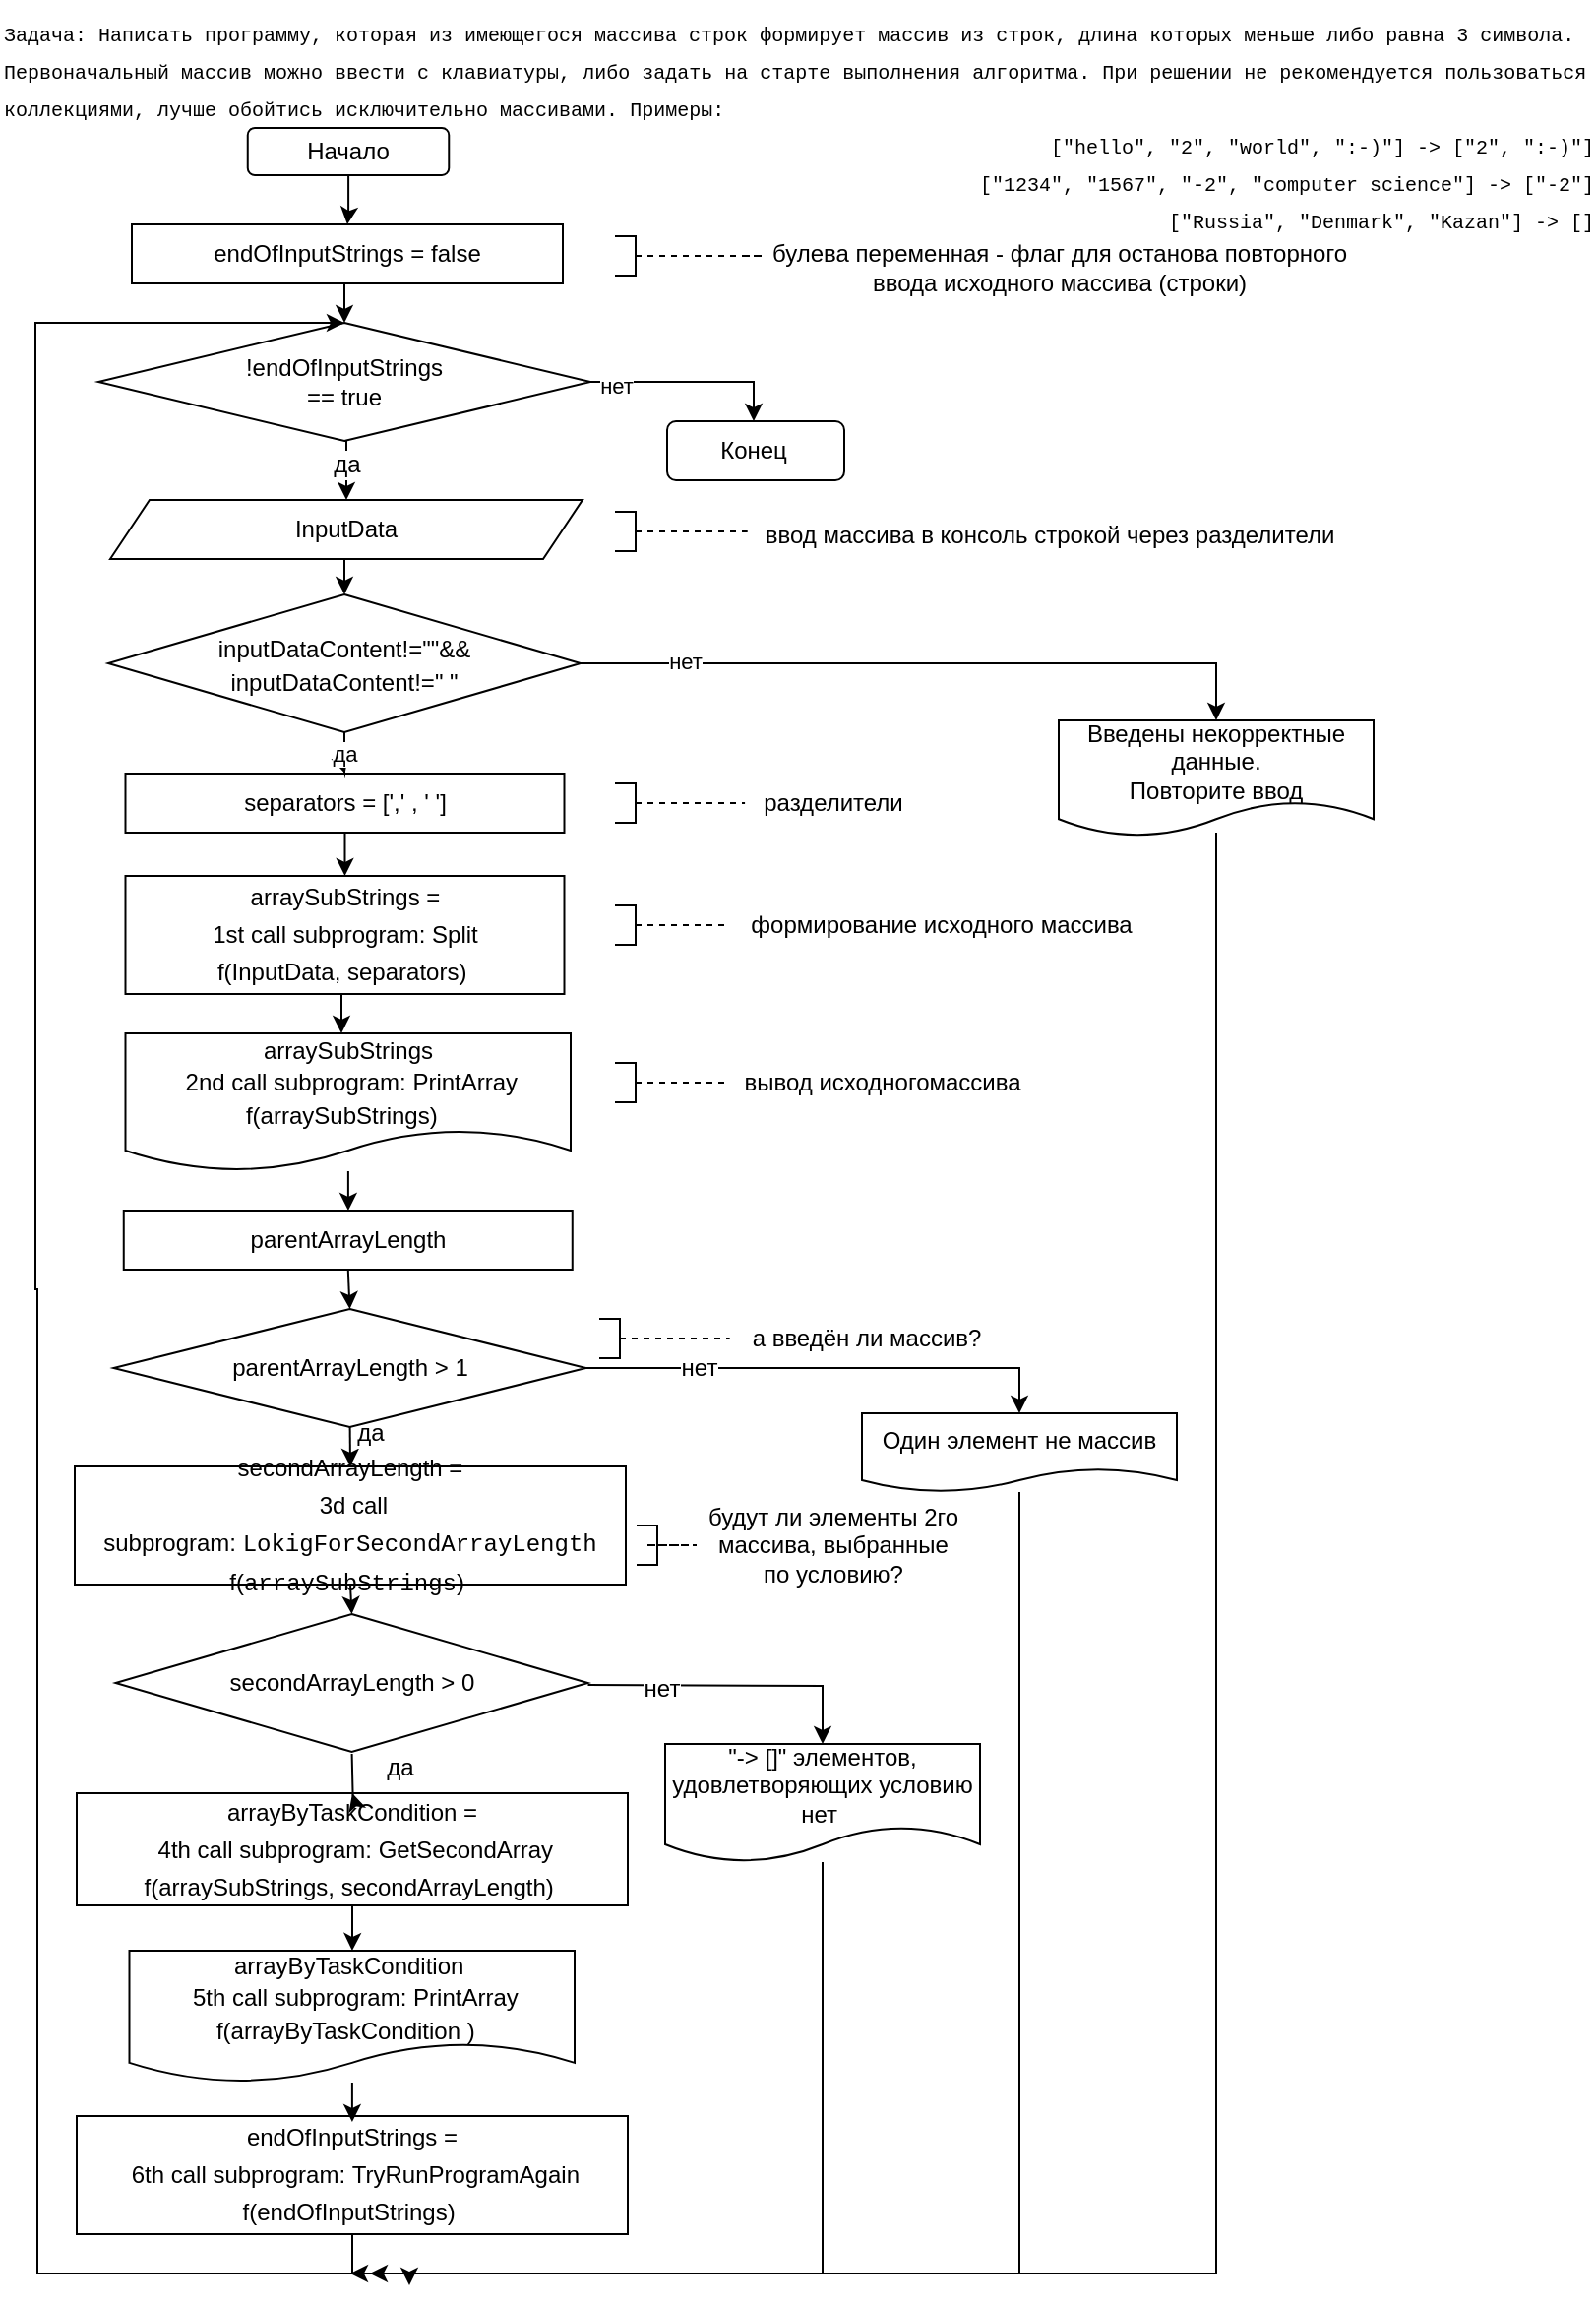<mxfile version="20.2.3" type="device"><diagram id="pfiMrM_Qhv0j0WHVycP2" name="Page-1"><mxGraphModel dx="1628" dy="593" grid="1" gridSize="10" guides="1" tooltips="1" connect="1" arrows="1" fold="1" page="1" pageScale="1" pageWidth="827" pageHeight="1169" math="0" shadow="0"><root><mxCell id="0"/><mxCell id="1" parent="0"/><mxCell id="MNXpcv_32W6jDbBMbi0j-21" value="&lt;div style=&quot;font-family: Consolas, &amp;quot;Courier New&amp;quot;, monospace; line-height: 19px; font-size: 10px;&quot;&gt;&lt;div style=&quot;&quot;&gt;Задача: Написать программу, которая из имеющегося массива строк формирует массив из строк,&amp;nbsp;&lt;span style=&quot;background-color: initial;&quot;&gt;длина которых меньше либо равна 3 символа. Первоначальный массив можно ввести с клавиатуры,&amp;nbsp;&lt;/span&gt;&lt;span style=&quot;background-color: initial;&quot;&gt;либо задать на старте выполнения алгоритма. При решении не рекомендуется пользоваться коллекциями,&amp;nbsp;&lt;/span&gt;&lt;span style=&quot;background-color: initial;&quot;&gt;лучше обойтись исключительно массивами.&amp;nbsp;&lt;/span&gt;&lt;span style=&quot;background-color: initial;&quot;&gt;Примеры:&lt;/span&gt;&lt;/div&gt;&lt;div style=&quot;text-align: right;&quot;&gt;[&quot;hello&quot;, &quot;2&quot;, &quot;world&quot;, &quot;:-)&quot;] -&amp;gt; [&quot;2&quot;, &quot;:-)&quot;]&lt;/div&gt;&lt;div style=&quot;text-align: right;&quot;&gt;[&quot;1234&quot;, &quot;1567&quot;, &quot;-2&quot;, &quot;computer science&quot;] -&amp;gt; [&quot;-2&quot;]&lt;/div&gt;&lt;div style=&quot;text-align: right;&quot;&gt;[&quot;Russia&quot;, &quot;Denmark&quot;, &quot;Kazan&quot;] -&amp;gt; []&lt;/div&gt;&lt;/div&gt;" style="text;html=1;strokeColor=none;fillColor=none;align=left;verticalAlign=middle;whiteSpace=wrap;rounded=0;fontSize=14;" parent="1" vertex="1"><mxGeometry x="-818" width="810" height="130" as="geometry"/></mxCell><mxCell id="MNXpcv_32W6jDbBMbi0j-22" value="" style="group" parent="1" vertex="1" connectable="0"><mxGeometry x="-480" y="214" width="90" height="30" as="geometry"/></mxCell><mxCell id="MNXpcv_32W6jDbBMbi0j-23" value="" style="rounded=1;whiteSpace=wrap;html=1;" parent="MNXpcv_32W6jDbBMbi0j-22" vertex="1"><mxGeometry x="1" width="90" height="30" as="geometry"/></mxCell><mxCell id="MNXpcv_32W6jDbBMbi0j-24" value="Конец" style="text;html=1;strokeColor=none;fillColor=none;align=center;verticalAlign=middle;whiteSpace=wrap;rounded=0;" parent="MNXpcv_32W6jDbBMbi0j-22" vertex="1"><mxGeometry x="15" width="60" height="30" as="geometry"/></mxCell><mxCell id="MNXpcv_32W6jDbBMbi0j-38" value="булева переменная - флаг для останова повторного &lt;br&gt;ввода исходного массива (строки)" style="text;html=1;align=center;verticalAlign=middle;resizable=0;points=[];autosize=1;strokeColor=none;fillColor=none;" parent="1" vertex="1"><mxGeometry x="-440" y="116" width="320" height="40" as="geometry"/></mxCell><mxCell id="MNXpcv_32W6jDbBMbi0j-70" value="да" style="edgeStyle=orthogonalEdgeStyle;rounded=0;orthogonalLoop=1;jettySize=auto;html=1;exitX=0.5;exitY=1;exitDx=0;exitDy=0;fontSize=12;entryX=0.5;entryY=0;entryDx=0;entryDy=0;" parent="1" source="MNXpcv_32W6jDbBMbi0j-44" target="OxrNnBxlLRDlBZAoa0Gl-12" edge="1"><mxGeometry x="-0.185" relative="1" as="geometry"><mxPoint x="-643" y="274" as="targetPoint"/><mxPoint as="offset"/></mxGeometry></mxCell><mxCell id="OxrNnBxlLRDlBZAoa0Gl-22" style="edgeStyle=orthogonalEdgeStyle;rounded=0;orthogonalLoop=1;jettySize=auto;html=1;exitX=1;exitY=0.5;exitDx=0;exitDy=0;fontColor=#000000;entryX=0.5;entryY=0;entryDx=0;entryDy=0;" edge="1" parent="1" source="MNXpcv_32W6jDbBMbi0j-44" target="MNXpcv_32W6jDbBMbi0j-24"><mxGeometry relative="1" as="geometry"><mxPoint x="-328" y="234" as="targetPoint"/></mxGeometry></mxCell><mxCell id="OxrNnBxlLRDlBZAoa0Gl-23" value="нет" style="edgeLabel;html=1;align=center;verticalAlign=middle;resizable=0;points=[];fontColor=#000000;" vertex="1" connectable="0" parent="OxrNnBxlLRDlBZAoa0Gl-22"><mxGeometry x="-0.754" y="-2" relative="1" as="geometry"><mxPoint as="offset"/></mxGeometry></mxCell><mxCell id="MNXpcv_32W6jDbBMbi0j-44" value="&lt;span style=&quot;&quot;&gt;!endOfInputStrings&lt;br&gt;== true&lt;br&gt;&lt;/span&gt;" style="rhombus;whiteSpace=wrap;html=1;fillColor=none;fontFamily=Helvetica;" parent="1" vertex="1"><mxGeometry x="-768" y="164" width="250" height="60" as="geometry"/></mxCell><mxCell id="OxrNnBxlLRDlBZAoa0Gl-25" style="edgeStyle=orthogonalEdgeStyle;rounded=0;orthogonalLoop=1;jettySize=auto;html=1;exitX=1;exitY=0.5;exitDx=0;exitDy=0;fontColor=#000000;entryX=0.5;entryY=0;entryDx=0;entryDy=0;" edge="1" parent="1" source="MNXpcv_32W6jDbBMbi0j-48" target="OxrNnBxlLRDlBZAoa0Gl-24"><mxGeometry relative="1" as="geometry"><mxPoint x="-330" y="337" as="targetPoint"/></mxGeometry></mxCell><mxCell id="OxrNnBxlLRDlBZAoa0Gl-27" value="нет" style="edgeLabel;html=1;align=center;verticalAlign=middle;resizable=0;points=[];fontColor=#000000;" vertex="1" connectable="0" parent="OxrNnBxlLRDlBZAoa0Gl-25"><mxGeometry x="-0.698" y="1" relative="1" as="geometry"><mxPoint as="offset"/></mxGeometry></mxCell><mxCell id="OxrNnBxlLRDlBZAoa0Gl-31" value="да" style="edgeStyle=orthogonalEdgeStyle;rounded=0;orthogonalLoop=1;jettySize=auto;html=1;exitX=0.5;exitY=1;exitDx=0;exitDy=0;fontColor=#000000;" edge="1" parent="1" source="MNXpcv_32W6jDbBMbi0j-48" target="OxrNnBxlLRDlBZAoa0Gl-30"><mxGeometry relative="1" as="geometry"/></mxCell><mxCell id="MNXpcv_32W6jDbBMbi0j-48" value="&lt;div style=&quot;line-height: 19px;&quot;&gt;&lt;font style=&quot;font-size: 12px;&quot;&gt;inputDataContent!=&quot;&quot;&amp;amp;&amp;amp;&lt;/font&gt;&lt;/div&gt;&lt;font style=&quot;font-size: 12px;&quot;&gt;inputDataContent!=&quot; &quot;&lt;/font&gt;" style="rhombus;whiteSpace=wrap;html=1;fontFamily=Helvetica;" parent="1" vertex="1"><mxGeometry x="-763" y="302" width="240" height="70" as="geometry"/></mxCell><mxCell id="OxrNnBxlLRDlBZAoa0Gl-49" value="да" style="edgeStyle=orthogonalEdgeStyle;rounded=0;orthogonalLoop=1;jettySize=auto;html=1;exitX=0.5;exitY=1;exitDx=0;exitDy=0;entryX=0.5;entryY=0;entryDx=0;entryDy=0;fontFamily=Helvetica;fontSize=12;fontColor=#000000;" edge="1" parent="1" target="OxrNnBxlLRDlBZAoa0Gl-48"><mxGeometry x="-0.252" y="10" relative="1" as="geometry"><mxPoint x="-640.25" y="718" as="sourcePoint"/><mxPoint as="offset"/></mxGeometry></mxCell><mxCell id="OxrNnBxlLRDlBZAoa0Gl-56" style="edgeStyle=orthogonalEdgeStyle;rounded=0;orthogonalLoop=1;jettySize=auto;html=1;entryX=0.5;entryY=0;entryDx=0;entryDy=0;fontFamily=Helvetica;fontSize=12;fontColor=#000000;" edge="1" parent="1" source="MNXpcv_32W6jDbBMbi0j-53" target="OxrNnBxlLRDlBZAoa0Gl-42"><mxGeometry relative="1" as="geometry"/></mxCell><mxCell id="OxrNnBxlLRDlBZAoa0Gl-57" value="нет" style="edgeLabel;html=1;align=center;verticalAlign=middle;resizable=0;points=[];fontSize=12;fontFamily=Helvetica;fontColor=#000000;" vertex="1" connectable="0" parent="OxrNnBxlLRDlBZAoa0Gl-56"><mxGeometry x="-0.602" y="-3" relative="1" as="geometry"><mxPoint x="8" y="-3" as="offset"/></mxGeometry></mxCell><mxCell id="MNXpcv_32W6jDbBMbi0j-53" value="parentArrayLength &amp;gt; 1" style="rhombus;whiteSpace=wrap;html=1;" parent="1" vertex="1"><mxGeometry x="-760.25" y="665" width="240" height="60" as="geometry"/></mxCell><mxCell id="OxrNnBxlLRDlBZAoa0Gl-80" style="edgeStyle=orthogonalEdgeStyle;rounded=0;orthogonalLoop=1;jettySize=auto;html=1;exitX=0.5;exitY=1;exitDx=0;exitDy=0;fontFamily=Helvetica;fontSize=12;fontColor=#000000;endArrow=none;endFill=0;dashed=1;" edge="1" parent="1" source="MNXpcv_32W6jDbBMbi0j-73"><mxGeometry relative="1" as="geometry"><mxPoint x="-440" y="130" as="targetPoint"/><Array as="points"><mxPoint x="-430" y="130"/></Array></mxGeometry></mxCell><mxCell id="MNXpcv_32W6jDbBMbi0j-73" value="" style="shape=partialRectangle;whiteSpace=wrap;html=1;bottom=1;right=1;left=1;top=0;fillColor=none;routingCenterX=-0.5;rotation=-90;" parent="1" vertex="1"><mxGeometry x="-510" y="125" width="20" height="10" as="geometry"/></mxCell><mxCell id="MNXpcv_32W6jDbBMbi0j-75" value="ввод массива в консоль строкой через разделители" style="text;html=1;align=center;verticalAlign=middle;resizable=0;points=[];autosize=1;strokeColor=none;fillColor=none;" parent="1" vertex="1"><mxGeometry x="-440" y="257" width="310" height="30" as="geometry"/></mxCell><mxCell id="OxrNnBxlLRDlBZAoa0Gl-10" style="edgeStyle=orthogonalEdgeStyle;rounded=0;orthogonalLoop=1;jettySize=auto;html=1;exitX=0.5;exitY=1;exitDx=0;exitDy=0;entryX=0.5;entryY=0;entryDx=0;entryDy=0;" edge="1" parent="1" source="OxrNnBxlLRDlBZAoa0Gl-3" target="MNXpcv_32W6jDbBMbi0j-44"><mxGeometry relative="1" as="geometry"/></mxCell><mxCell id="OxrNnBxlLRDlBZAoa0Gl-3" value="&lt;div style=&quot;line-height: 19px;&quot;&gt;&lt;font style=&quot;font-size: 12px;&quot;&gt;endOfInputStrings = false&lt;/font&gt;&lt;/div&gt;" style="rounded=0;whiteSpace=wrap;html=1;" vertex="1" parent="1"><mxGeometry x="-751" y="114" width="219" height="30" as="geometry"/></mxCell><mxCell id="OxrNnBxlLRDlBZAoa0Gl-69" style="edgeStyle=orthogonalEdgeStyle;rounded=0;orthogonalLoop=1;jettySize=auto;html=1;fontFamily=Helvetica;fontSize=12;fontColor=#000000;entryX=0.5;entryY=0;entryDx=0;entryDy=0;" edge="1" parent="1" source="OxrNnBxlLRDlBZAoa0Gl-7" target="OxrNnBxlLRDlBZAoa0Gl-3"><mxGeometry relative="1" as="geometry"><mxPoint x="-642.995" y="95" as="targetPoint"/></mxGeometry></mxCell><mxCell id="OxrNnBxlLRDlBZAoa0Gl-7" value="Начало" style="rounded=1;whiteSpace=wrap;html=1;" vertex="1" parent="1"><mxGeometry x="-692.12" y="65" width="102.25" height="24" as="geometry"/></mxCell><mxCell id="OxrNnBxlLRDlBZAoa0Gl-32" style="edgeStyle=orthogonalEdgeStyle;rounded=0;orthogonalLoop=1;jettySize=auto;html=1;exitX=0.5;exitY=1;exitDx=0;exitDy=0;entryX=0.5;entryY=0;entryDx=0;entryDy=0;fontColor=#000000;" edge="1" parent="1" source="OxrNnBxlLRDlBZAoa0Gl-12" target="MNXpcv_32W6jDbBMbi0j-48"><mxGeometry relative="1" as="geometry"/></mxCell><mxCell id="OxrNnBxlLRDlBZAoa0Gl-12" value="InputData" style="shape=parallelogram;perimeter=parallelogramPerimeter;whiteSpace=wrap;html=1;fixedSize=1;labelBackgroundColor=none;fontColor=#000000;fillColor=none;fontFamily=Helvetica;" vertex="1" parent="1"><mxGeometry x="-762" y="254" width="240" height="30" as="geometry"/></mxCell><mxCell id="OxrNnBxlLRDlBZAoa0Gl-76" style="edgeStyle=orthogonalEdgeStyle;rounded=0;orthogonalLoop=1;jettySize=auto;html=1;fontFamily=Helvetica;fontSize=12;fontColor=#000000;" edge="1" parent="1"><mxGeometry relative="1" as="geometry"><mxPoint x="-610" y="1161" as="targetPoint"/><mxPoint x="-200" y="423" as="sourcePoint"/><Array as="points"><mxPoint x="-200" y="1155"/><mxPoint x="-610" y="1155"/></Array></mxGeometry></mxCell><mxCell id="OxrNnBxlLRDlBZAoa0Gl-24" value="Введены некорректные данные.&lt;br&gt;Повторите ввод" style="shape=document;whiteSpace=wrap;html=1;boundedLbl=1;labelBackgroundColor=none;fontColor=#000000;fillColor=none;" vertex="1" parent="1"><mxGeometry x="-280" y="366" width="160" height="59" as="geometry"/></mxCell><mxCell id="OxrNnBxlLRDlBZAoa0Gl-36" style="edgeStyle=orthogonalEdgeStyle;rounded=0;orthogonalLoop=1;jettySize=auto;html=1;exitX=0.5;exitY=1;exitDx=0;exitDy=0;entryX=0.5;entryY=0;entryDx=0;entryDy=0;fontColor=#000000;" edge="1" parent="1" source="OxrNnBxlLRDlBZAoa0Gl-30" target="OxrNnBxlLRDlBZAoa0Gl-33"><mxGeometry relative="1" as="geometry"/></mxCell><mxCell id="OxrNnBxlLRDlBZAoa0Gl-30" value="&lt;div style=&quot;line-height: 19px;&quot;&gt;&lt;font style=&quot;font-size: 12px;&quot;&gt;separators = [',' , ' ']&lt;/font&gt;&lt;/div&gt;" style="rounded=0;whiteSpace=wrap;html=1;labelBackgroundColor=none;fontColor=#000000;fillColor=none;fontFamily=Helvetica;" vertex="1" parent="1"><mxGeometry x="-754.25" y="393" width="223" height="30" as="geometry"/></mxCell><mxCell id="OxrNnBxlLRDlBZAoa0Gl-38" style="edgeStyle=orthogonalEdgeStyle;rounded=0;orthogonalLoop=1;jettySize=auto;html=1;exitX=0.5;exitY=1;exitDx=0;exitDy=0;entryX=0.5;entryY=0;entryDx=0;entryDy=0;fontFamily=Helvetica;fontSize=12;fontColor=#000000;" edge="1" parent="1" source="OxrNnBxlLRDlBZAoa0Gl-33"><mxGeometry relative="1" as="geometry"><mxPoint x="-644.5" y="525" as="targetPoint"/></mxGeometry></mxCell><mxCell id="OxrNnBxlLRDlBZAoa0Gl-33" value="&lt;div style=&quot;line-height: 19px;&quot;&gt;&lt;div style=&quot;line-height: 19px;&quot;&gt;arraySubStrings =&lt;br&gt;&amp;nbsp;1st&amp;nbsp;&lt;span style=&quot;background-color: initial;&quot;&gt;call subprogram: Split&amp;nbsp;&lt;/span&gt;&lt;/div&gt;&lt;div style=&quot;line-height: 19px;&quot;&gt;&lt;span style=&quot;background-color: initial;&quot;&gt;f(&lt;/span&gt;&lt;span style=&quot;background-color: initial;&quot;&gt;InputData,&amp;nbsp;&lt;/span&gt;&lt;span style=&quot;background-color: initial;&quot;&gt;separators)&lt;/span&gt;&lt;span style=&quot;background-color: initial;&quot;&gt;&amp;nbsp;&lt;/span&gt;&lt;/div&gt;&lt;/div&gt;" style="rounded=0;whiteSpace=wrap;html=1;labelBackgroundColor=none;fontColor=#000000;fillColor=none;fontFamily=Helvetica;" vertex="1" parent="1"><mxGeometry x="-754.25" y="445" width="223" height="60" as="geometry"/></mxCell><mxCell id="OxrNnBxlLRDlBZAoa0Gl-46" value="" style="edgeStyle=orthogonalEdgeStyle;rounded=0;orthogonalLoop=1;jettySize=auto;html=1;fontFamily=Helvetica;fontSize=12;fontColor=#000000;" edge="1" parent="1" source="OxrNnBxlLRDlBZAoa0Gl-39" target="OxrNnBxlLRDlBZAoa0Gl-45"><mxGeometry relative="1" as="geometry"/></mxCell><mxCell id="OxrNnBxlLRDlBZAoa0Gl-39" value="arraySubStrings&lt;br&gt;&lt;div style=&quot;line-height: 19px;&quot;&gt;&amp;nbsp;2nd&amp;nbsp;&lt;span style=&quot;background-color: initial;&quot;&gt;call subprogram: PrintArray&lt;/span&gt;&lt;/div&gt;&lt;span style=&quot;background-color: initial;&quot;&gt;f(&lt;/span&gt;arraySubStrings&lt;span style=&quot;background-color: initial;&quot;&gt;)&lt;/span&gt;&lt;span style=&quot;background-color: initial;&quot;&gt;&amp;nbsp;&lt;/span&gt;&amp;nbsp;" style="shape=document;whiteSpace=wrap;html=1;boundedLbl=1;labelBackgroundColor=none;fontColor=#000000;fillColor=none;" vertex="1" parent="1"><mxGeometry x="-754.25" y="525" width="226.25" height="70" as="geometry"/></mxCell><mxCell id="OxrNnBxlLRDlBZAoa0Gl-75" style="edgeStyle=orthogonalEdgeStyle;rounded=0;orthogonalLoop=1;jettySize=auto;html=1;fontFamily=Helvetica;fontSize=12;fontColor=#000000;" edge="1" parent="1" source="OxrNnBxlLRDlBZAoa0Gl-42"><mxGeometry relative="1" as="geometry"><mxPoint x="-630" y="1155" as="targetPoint"/><Array as="points"><mxPoint x="-300" y="1155"/><mxPoint x="-400" y="1155"/></Array></mxGeometry></mxCell><mxCell id="OxrNnBxlLRDlBZAoa0Gl-42" value="Один элемент не массив" style="shape=document;whiteSpace=wrap;html=1;boundedLbl=1;labelBackgroundColor=none;fontColor=#000000;fillColor=none;" vertex="1" parent="1"><mxGeometry x="-380" y="718" width="160" height="40" as="geometry"/></mxCell><mxCell id="OxrNnBxlLRDlBZAoa0Gl-47" style="edgeStyle=orthogonalEdgeStyle;rounded=0;orthogonalLoop=1;jettySize=auto;html=1;exitX=0.5;exitY=1;exitDx=0;exitDy=0;entryX=0.5;entryY=0;entryDx=0;entryDy=0;fontFamily=Helvetica;fontSize=12;fontColor=#000000;" edge="1" parent="1" source="OxrNnBxlLRDlBZAoa0Gl-45" target="MNXpcv_32W6jDbBMbi0j-53"><mxGeometry relative="1" as="geometry"/></mxCell><mxCell id="OxrNnBxlLRDlBZAoa0Gl-45" value="&lt;div style=&quot;line-height: 19px;&quot;&gt;&lt;div style=&quot;line-height: 19px;&quot;&gt;parentArrayLength&lt;br&gt;&lt;/div&gt;&lt;/div&gt;" style="rounded=0;whiteSpace=wrap;html=1;labelBackgroundColor=none;fontColor=#000000;fillColor=none;fontFamily=Helvetica;" vertex="1" parent="1"><mxGeometry x="-755.12" y="615" width="228" height="30" as="geometry"/></mxCell><mxCell id="OxrNnBxlLRDlBZAoa0Gl-51" style="edgeStyle=orthogonalEdgeStyle;rounded=0;orthogonalLoop=1;jettySize=auto;html=1;exitX=0.5;exitY=1;exitDx=0;exitDy=0;entryX=0.5;entryY=0;entryDx=0;entryDy=0;fontFamily=Helvetica;fontSize=12;fontColor=#000000;" edge="1" parent="1" source="OxrNnBxlLRDlBZAoa0Gl-48" target="OxrNnBxlLRDlBZAoa0Gl-50"><mxGeometry relative="1" as="geometry"/></mxCell><mxCell id="OxrNnBxlLRDlBZAoa0Gl-48" value="&lt;div style=&quot;line-height: 19px;&quot;&gt;&lt;div style=&quot;line-height: 19px;&quot;&gt;secondArrayLength =&lt;br&gt;&amp;nbsp;3d call subprogram:&amp;nbsp;&lt;span style=&quot;font-family: Consolas, &amp;quot;Courier New&amp;quot;, monospace;&quot;&gt;LokigForSecondArrayLength&lt;/span&gt;&lt;/div&gt;&lt;div style=&quot;line-height: 19px;&quot;&gt;f(&lt;span style=&quot;font-family: Consolas, &amp;quot;Courier New&amp;quot;, monospace;&quot;&gt;arraySubStrings&lt;/span&gt;)&amp;nbsp;&lt;/div&gt;&lt;/div&gt;" style="rounded=0;whiteSpace=wrap;html=1;labelBackgroundColor=none;fontColor=#000000;fillColor=none;fontFamily=Helvetica;" vertex="1" parent="1"><mxGeometry x="-780" y="745" width="280" height="60" as="geometry"/></mxCell><mxCell id="OxrNnBxlLRDlBZAoa0Gl-54" style="edgeStyle=orthogonalEdgeStyle;rounded=0;orthogonalLoop=1;jettySize=auto;html=1;exitX=1;exitY=0.5;exitDx=0;exitDy=0;entryX=0.5;entryY=0;entryDx=0;entryDy=0;fontFamily=Helvetica;fontSize=12;fontColor=#000000;" edge="1" parent="1" target="OxrNnBxlLRDlBZAoa0Gl-52"><mxGeometry relative="1" as="geometry"><mxPoint x="-519.25" y="856" as="sourcePoint"/></mxGeometry></mxCell><mxCell id="OxrNnBxlLRDlBZAoa0Gl-55" value="нет" style="edgeLabel;html=1;align=center;verticalAlign=middle;resizable=0;points=[];fontSize=12;fontFamily=Helvetica;fontColor=#000000;" vertex="1" connectable="0" parent="OxrNnBxlLRDlBZAoa0Gl-54"><mxGeometry x="-0.504" y="-2" relative="1" as="geometry"><mxPoint as="offset"/></mxGeometry></mxCell><mxCell id="OxrNnBxlLRDlBZAoa0Gl-67" value="да" style="edgeStyle=orthogonalEdgeStyle;rounded=0;orthogonalLoop=1;jettySize=auto;html=1;fontFamily=Helvetica;fontSize=12;fontColor=#000000;" edge="1" parent="1" target="OxrNnBxlLRDlBZAoa0Gl-61"><mxGeometry x="-0.536" y="19" relative="1" as="geometry"><mxPoint x="-639.2" y="890.985" as="sourcePoint"/><mxPoint x="5" y="2" as="offset"/></mxGeometry></mxCell><mxCell id="OxrNnBxlLRDlBZAoa0Gl-50" value="&lt;div style=&quot;line-height: 19px;&quot;&gt;secondArrayLength &amp;gt; 0&lt;br&gt;&lt;/div&gt;" style="rhombus;whiteSpace=wrap;html=1;fontFamily=Helvetica;" vertex="1" parent="1"><mxGeometry x="-759.25" y="820" width="240" height="70" as="geometry"/></mxCell><mxCell id="OxrNnBxlLRDlBZAoa0Gl-74" style="edgeStyle=orthogonalEdgeStyle;rounded=0;orthogonalLoop=1;jettySize=auto;html=1;fontFamily=Helvetica;fontSize=12;fontColor=#000000;" edge="1" parent="1" source="OxrNnBxlLRDlBZAoa0Gl-52"><mxGeometry relative="1" as="geometry"><mxPoint x="-640" y="1155" as="targetPoint"/><Array as="points"><mxPoint x="-400" y="1155"/></Array></mxGeometry></mxCell><mxCell id="OxrNnBxlLRDlBZAoa0Gl-52" value="&quot;-&amp;gt; []&quot; элементов, удовлетворяющих условию нет&amp;nbsp;" style="shape=document;whiteSpace=wrap;html=1;boundedLbl=1;labelBackgroundColor=none;fontColor=#000000;fillColor=none;" vertex="1" parent="1"><mxGeometry x="-480" y="886" width="160" height="60" as="geometry"/></mxCell><mxCell id="OxrNnBxlLRDlBZAoa0Gl-68" style="edgeStyle=orthogonalEdgeStyle;rounded=0;orthogonalLoop=1;jettySize=auto;html=1;exitX=0.5;exitY=1;exitDx=0;exitDy=0;fontFamily=Helvetica;fontSize=12;fontColor=#000000;" edge="1" parent="1" source="OxrNnBxlLRDlBZAoa0Gl-61" target="OxrNnBxlLRDlBZAoa0Gl-62"><mxGeometry relative="1" as="geometry"/></mxCell><mxCell id="OxrNnBxlLRDlBZAoa0Gl-61" value="&lt;div style=&quot;line-height: 19px;&quot;&gt;&lt;div style=&quot;line-height: 19px;&quot;&gt;&lt;span style=&quot;background-color: initial;&quot;&gt;arrayByTaskCondition&amp;nbsp;&lt;/span&gt;=&lt;br&gt;&amp;nbsp;4th call subprogram:&amp;nbsp;GetSecondArray&lt;/div&gt;&lt;div style=&quot;line-height: 19px;&quot;&gt;f(arraySubStrings, secondArrayLength)&amp;nbsp;&lt;br&gt;&lt;/div&gt;&lt;/div&gt;" style="rounded=0;whiteSpace=wrap;html=1;labelBackgroundColor=none;fontColor=#000000;fillColor=none;fontFamily=Helvetica;" vertex="1" parent="1"><mxGeometry x="-779" y="911" width="280" height="57" as="geometry"/></mxCell><mxCell id="OxrNnBxlLRDlBZAoa0Gl-72" style="edgeStyle=orthogonalEdgeStyle;rounded=0;orthogonalLoop=1;jettySize=auto;html=1;entryX=0.5;entryY=0;entryDx=0;entryDy=0;fontFamily=Helvetica;fontSize=12;fontColor=#000000;" edge="1" parent="1" source="OxrNnBxlLRDlBZAoa0Gl-62"><mxGeometry relative="1" as="geometry"><mxPoint x="-639" y="1078" as="targetPoint"/></mxGeometry></mxCell><mxCell id="OxrNnBxlLRDlBZAoa0Gl-62" value="arrayByTaskCondition&amp;nbsp;&lt;br&gt;&lt;div style=&quot;line-height: 19px;&quot;&gt;&amp;nbsp;5th&amp;nbsp;&lt;span style=&quot;background-color: initial;&quot;&gt;call subprogram: PrintArray&lt;/span&gt;&lt;/div&gt;&lt;span style=&quot;background-color: initial;&quot;&gt;f(&lt;/span&gt;arrayByTaskCondition&amp;nbsp;&lt;span style=&quot;background-color: initial;&quot;&gt;)&lt;/span&gt;&lt;span style=&quot;background-color: initial;&quot;&gt;&amp;nbsp;&lt;/span&gt;&amp;nbsp;" style="shape=document;whiteSpace=wrap;html=1;boundedLbl=1;labelBackgroundColor=none;fontColor=#000000;fillColor=none;" vertex="1" parent="1"><mxGeometry x="-752.25" y="991" width="226.25" height="67" as="geometry"/></mxCell><mxCell id="OxrNnBxlLRDlBZAoa0Gl-73" style="edgeStyle=orthogonalEdgeStyle;rounded=0;orthogonalLoop=1;jettySize=auto;html=1;exitX=0.5;exitY=1;exitDx=0;exitDy=0;fontFamily=Helvetica;fontSize=12;fontColor=#000000;entryX=0.5;entryY=0;entryDx=0;entryDy=0;" edge="1" parent="1" source="OxrNnBxlLRDlBZAoa0Gl-70" target="MNXpcv_32W6jDbBMbi0j-44"><mxGeometry relative="1" as="geometry"><mxPoint x="-790" y="155" as="targetPoint"/><Array as="points"><mxPoint x="-639" y="1155"/><mxPoint x="-799" y="1155"/><mxPoint x="-799" y="655"/><mxPoint x="-800" y="655"/><mxPoint x="-800" y="164"/></Array></mxGeometry></mxCell><mxCell id="OxrNnBxlLRDlBZAoa0Gl-70" value="&lt;div style=&quot;line-height: 19px;&quot;&gt;&lt;div style=&quot;line-height: 19px;&quot;&gt;endOfInputStrings&amp;nbsp;=&lt;br&gt;&amp;nbsp;6th call subprogram:&amp;nbsp;TryRunProgramAgain&lt;/div&gt;&lt;div style=&quot;line-height: 19px;&quot;&gt;f(endOfInputStrings)&amp;nbsp;&lt;br&gt;&lt;/div&gt;&lt;/div&gt;" style="rounded=0;whiteSpace=wrap;html=1;labelBackgroundColor=none;fontColor=#000000;fillColor=none;fontFamily=Helvetica;" vertex="1" parent="1"><mxGeometry x="-779" y="1075" width="280" height="60" as="geometry"/></mxCell><mxCell id="OxrNnBxlLRDlBZAoa0Gl-87" style="edgeStyle=orthogonalEdgeStyle;rounded=0;orthogonalLoop=1;jettySize=auto;html=1;dashed=1;fontFamily=Helvetica;fontSize=10;fontColor=#000000;endArrow=none;endFill=0;entryX=0.006;entryY=0.5;entryDx=0;entryDy=0;entryPerimeter=0;" edge="1" parent="1" source="OxrNnBxlLRDlBZAoa0Gl-84"><mxGeometry relative="1" as="geometry"><mxPoint x="-438.14" y="270" as="targetPoint"/></mxGeometry></mxCell><mxCell id="OxrNnBxlLRDlBZAoa0Gl-84" value="" style="shape=partialRectangle;whiteSpace=wrap;html=1;bottom=1;right=1;left=1;top=0;fillColor=none;routingCenterX=-0.5;rotation=-90;" vertex="1" parent="1"><mxGeometry x="-510" y="265" width="20" height="10" as="geometry"/></mxCell><mxCell id="OxrNnBxlLRDlBZAoa0Gl-88" value="разделители" style="text;html=1;align=center;verticalAlign=middle;resizable=0;points=[];autosize=1;strokeColor=none;fillColor=none;" vertex="1" parent="1"><mxGeometry x="-440" y="393" width="90" height="30" as="geometry"/></mxCell><mxCell id="OxrNnBxlLRDlBZAoa0Gl-89" style="edgeStyle=orthogonalEdgeStyle;rounded=0;orthogonalLoop=1;jettySize=auto;html=1;dashed=1;fontFamily=Helvetica;fontSize=10;fontColor=#000000;endArrow=none;endFill=0;entryX=0.006;entryY=0.5;entryDx=0;entryDy=0;entryPerimeter=0;" edge="1" source="OxrNnBxlLRDlBZAoa0Gl-90" target="OxrNnBxlLRDlBZAoa0Gl-88" parent="1"><mxGeometry relative="1" as="geometry"><mxPoint x="-450" y="408" as="targetPoint"/></mxGeometry></mxCell><mxCell id="OxrNnBxlLRDlBZAoa0Gl-90" value="" style="shape=partialRectangle;whiteSpace=wrap;html=1;bottom=1;right=1;left=1;top=0;fillColor=none;routingCenterX=-0.5;rotation=-90;" vertex="1" parent="1"><mxGeometry x="-510" y="403" width="20" height="10" as="geometry"/></mxCell><mxCell id="OxrNnBxlLRDlBZAoa0Gl-91" value="формирование исходного массива" style="text;html=1;align=center;verticalAlign=middle;resizable=0;points=[];autosize=1;strokeColor=none;fillColor=none;" vertex="1" parent="1"><mxGeometry x="-450" y="455" width="220" height="30" as="geometry"/></mxCell><mxCell id="OxrNnBxlLRDlBZAoa0Gl-92" style="edgeStyle=orthogonalEdgeStyle;rounded=0;orthogonalLoop=1;jettySize=auto;html=1;dashed=1;fontFamily=Helvetica;fontSize=10;fontColor=#000000;endArrow=none;endFill=0;entryX=0.006;entryY=0.5;entryDx=0;entryDy=0;entryPerimeter=0;" edge="1" source="OxrNnBxlLRDlBZAoa0Gl-93" target="OxrNnBxlLRDlBZAoa0Gl-91" parent="1"><mxGeometry relative="1" as="geometry"><mxPoint x="-450" y="470" as="targetPoint"/></mxGeometry></mxCell><mxCell id="OxrNnBxlLRDlBZAoa0Gl-93" value="" style="shape=partialRectangle;whiteSpace=wrap;html=1;bottom=1;right=1;left=1;top=0;fillColor=none;routingCenterX=-0.5;rotation=-90;" vertex="1" parent="1"><mxGeometry x="-510" y="465" width="20" height="10" as="geometry"/></mxCell><mxCell id="OxrNnBxlLRDlBZAoa0Gl-94" value="вывод исходногомассива" style="text;html=1;align=center;verticalAlign=middle;resizable=0;points=[];autosize=1;strokeColor=none;fillColor=none;" vertex="1" parent="1"><mxGeometry x="-450" y="535" width="160" height="30" as="geometry"/></mxCell><mxCell id="OxrNnBxlLRDlBZAoa0Gl-95" style="edgeStyle=orthogonalEdgeStyle;rounded=0;orthogonalLoop=1;jettySize=auto;html=1;dashed=1;fontFamily=Helvetica;fontSize=10;fontColor=#000000;endArrow=none;endFill=0;entryX=0.006;entryY=0.5;entryDx=0;entryDy=0;entryPerimeter=0;" edge="1" source="OxrNnBxlLRDlBZAoa0Gl-96" target="OxrNnBxlLRDlBZAoa0Gl-94" parent="1"><mxGeometry relative="1" as="geometry"><mxPoint x="-450" y="550" as="targetPoint"/></mxGeometry></mxCell><mxCell id="OxrNnBxlLRDlBZAoa0Gl-96" value="" style="shape=partialRectangle;whiteSpace=wrap;html=1;bottom=1;right=1;left=1;top=0;fillColor=none;routingCenterX=-0.5;rotation=-90;" vertex="1" parent="1"><mxGeometry x="-510" y="545" width="20" height="10" as="geometry"/></mxCell><mxCell id="OxrNnBxlLRDlBZAoa0Gl-97" value="а введён ли массив?" style="text;html=1;align=center;verticalAlign=middle;resizable=0;points=[];autosize=1;strokeColor=none;fillColor=none;" vertex="1" parent="1"><mxGeometry x="-448" y="665" width="140" height="30" as="geometry"/></mxCell><mxCell id="OxrNnBxlLRDlBZAoa0Gl-98" style="edgeStyle=orthogonalEdgeStyle;rounded=0;orthogonalLoop=1;jettySize=auto;html=1;dashed=1;fontFamily=Helvetica;fontSize=10;fontColor=#000000;endArrow=none;endFill=0;entryX=0.006;entryY=0.5;entryDx=0;entryDy=0;entryPerimeter=0;" edge="1" source="OxrNnBxlLRDlBZAoa0Gl-99" target="OxrNnBxlLRDlBZAoa0Gl-97" parent="1"><mxGeometry relative="1" as="geometry"><mxPoint x="-458" y="680" as="targetPoint"/></mxGeometry></mxCell><mxCell id="OxrNnBxlLRDlBZAoa0Gl-99" value="" style="shape=partialRectangle;whiteSpace=wrap;html=1;bottom=1;right=1;left=1;top=0;fillColor=none;routingCenterX=-0.5;rotation=-90;" vertex="1" parent="1"><mxGeometry x="-518" y="675" width="20" height="10" as="geometry"/></mxCell><mxCell id="OxrNnBxlLRDlBZAoa0Gl-100" value="будут ли элементы 2го &lt;br&gt;массива, выбранные &lt;br&gt;по условию?" style="text;html=1;align=center;verticalAlign=middle;resizable=0;points=[];autosize=1;strokeColor=none;fillColor=none;" vertex="1" parent="1"><mxGeometry x="-470" y="755" width="150" height="60" as="geometry"/></mxCell><mxCell id="OxrNnBxlLRDlBZAoa0Gl-101" style="edgeStyle=orthogonalEdgeStyle;rounded=0;orthogonalLoop=1;jettySize=auto;html=1;dashed=1;fontFamily=Helvetica;fontSize=10;fontColor=#000000;endArrow=none;endFill=0;entryX=0.006;entryY=0.5;entryDx=0;entryDy=0;entryPerimeter=0;" edge="1" source="OxrNnBxlLRDlBZAoa0Gl-102" target="OxrNnBxlLRDlBZAoa0Gl-100" parent="1"><mxGeometry relative="1" as="geometry"><mxPoint x="-439" y="773" as="targetPoint"/></mxGeometry></mxCell><mxCell id="OxrNnBxlLRDlBZAoa0Gl-102" value="" style="shape=partialRectangle;whiteSpace=wrap;html=1;bottom=1;right=1;left=1;top=0;fillColor=none;routingCenterX=-0.5;rotation=-90;" vertex="1" parent="1"><mxGeometry x="-499" y="780" width="20" height="10" as="geometry"/></mxCell></root></mxGraphModel></diagram></mxfile>
